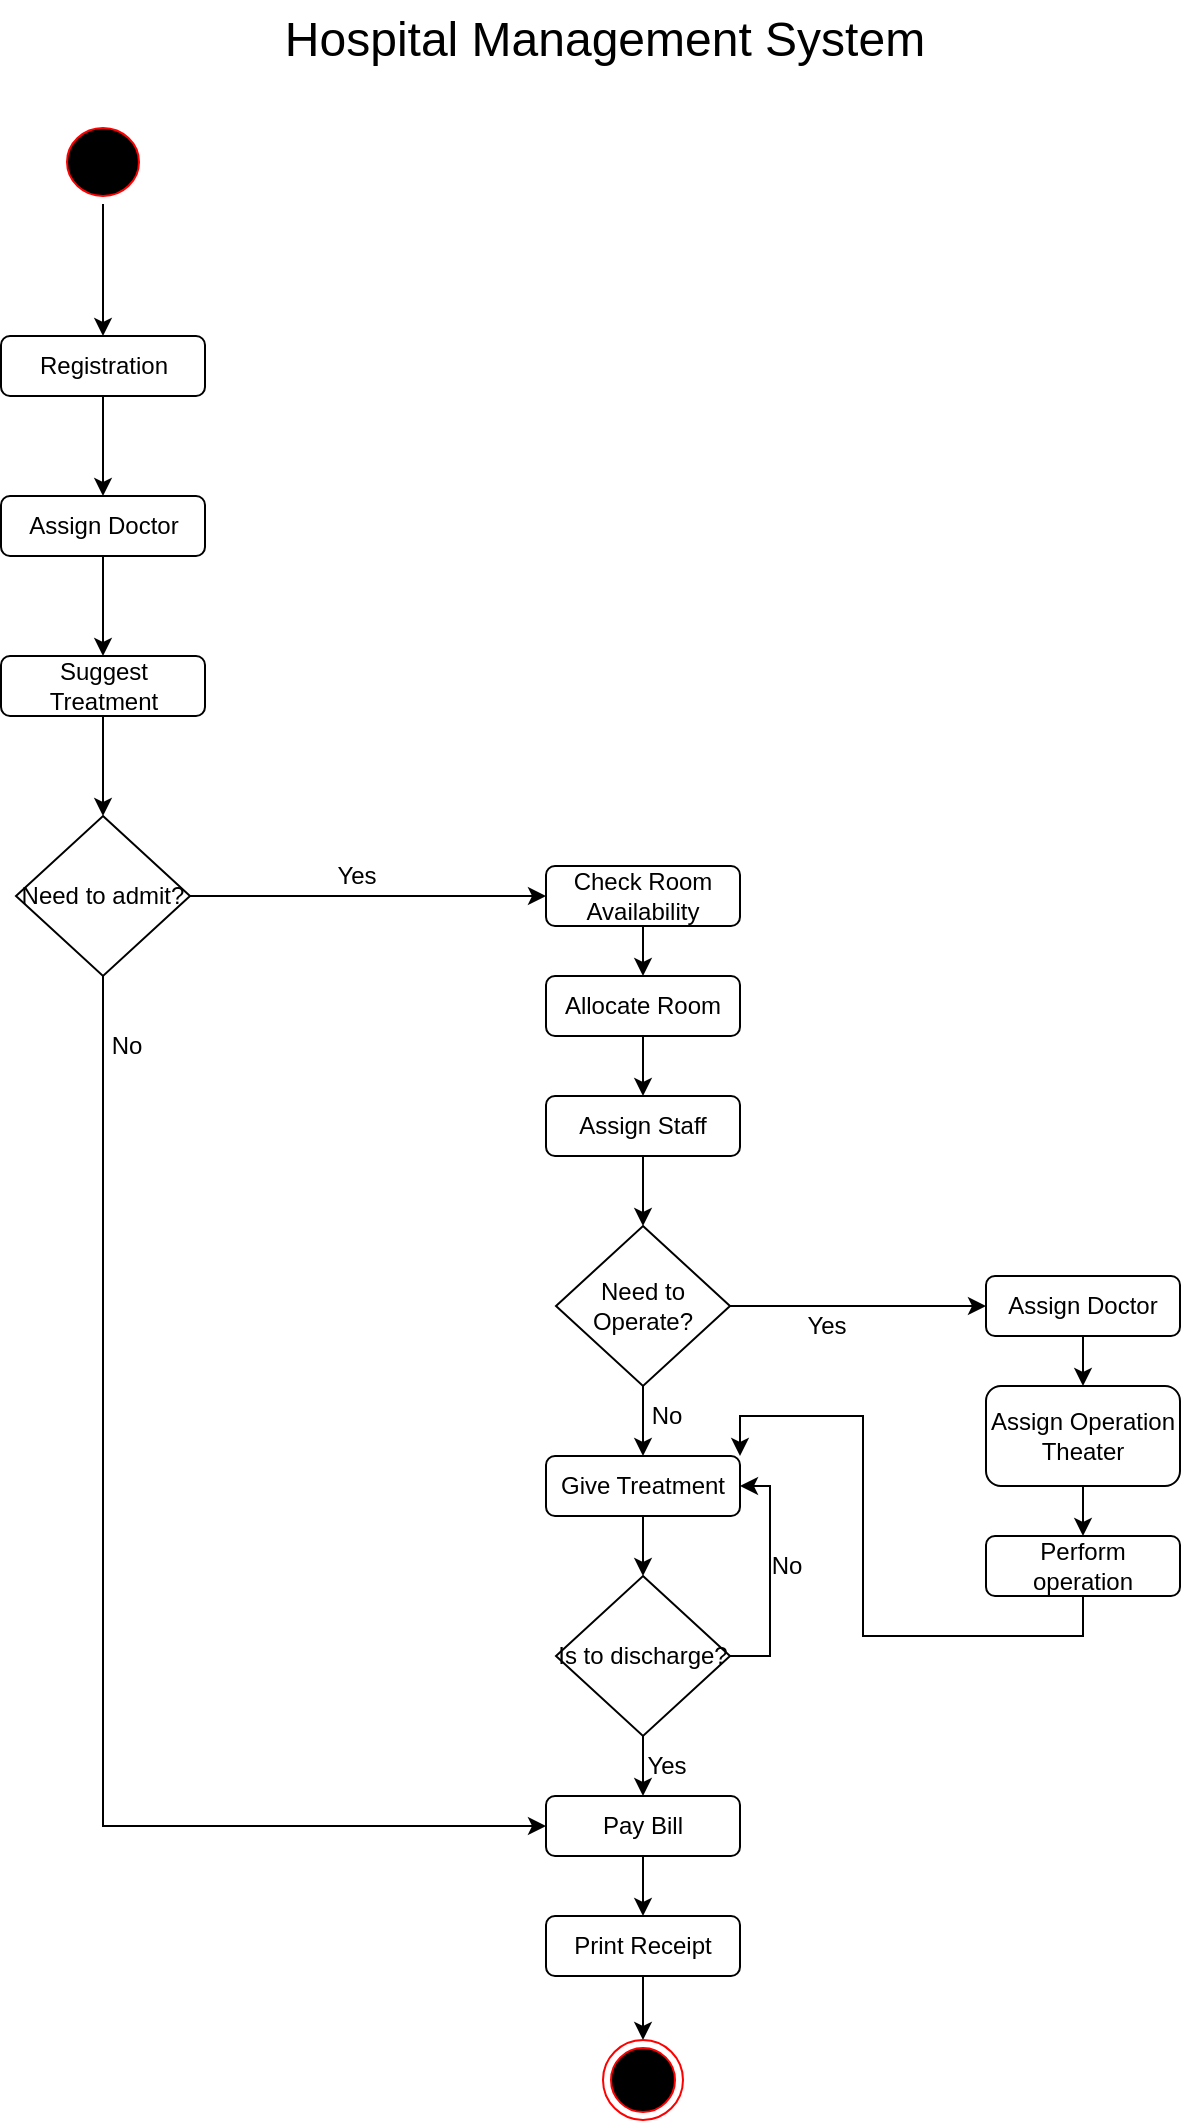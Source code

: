<mxfile version="21.3.2" type="github">
  <diagram name="Page-1" id="FG8KOXQ99Gk4cYaRrmLH">
    <mxGraphModel dx="1050" dy="573" grid="1" gridSize="10" guides="1" tooltips="1" connect="1" arrows="1" fold="1" page="1" pageScale="1" pageWidth="850" pageHeight="1100" math="0" shadow="0">
      <root>
        <mxCell id="0" />
        <mxCell id="1" parent="0" />
        <mxCell id="QTL05k9T_rLLcPleNDdx-16" style="edgeStyle=orthogonalEdgeStyle;rounded=0;orthogonalLoop=1;jettySize=auto;html=1;exitX=0.5;exitY=1;exitDx=0;exitDy=0;entryX=0.5;entryY=0;entryDx=0;entryDy=0;" parent="1" source="QTL05k9T_rLLcPleNDdx-1" target="QTL05k9T_rLLcPleNDdx-5" edge="1">
          <mxGeometry relative="1" as="geometry" />
        </mxCell>
        <mxCell id="QTL05k9T_rLLcPleNDdx-1" value="" style="ellipse;html=1;shape=startState;fillColor=#000000;strokeColor=#ff0000;" parent="1" vertex="1">
          <mxGeometry x="152.5" y="80" width="44" height="42" as="geometry" />
        </mxCell>
        <mxCell id="QTL05k9T_rLLcPleNDdx-15" style="edgeStyle=orthogonalEdgeStyle;rounded=0;orthogonalLoop=1;jettySize=auto;html=1;exitX=0.5;exitY=1;exitDx=0;exitDy=0;entryX=0.5;entryY=0;entryDx=0;entryDy=0;" parent="1" source="QTL05k9T_rLLcPleNDdx-5" target="QTL05k9T_rLLcPleNDdx-6" edge="1">
          <mxGeometry relative="1" as="geometry" />
        </mxCell>
        <mxCell id="QTL05k9T_rLLcPleNDdx-5" value="Registration" style="rounded=1;whiteSpace=wrap;html=1;" parent="1" vertex="1">
          <mxGeometry x="123.5" y="188" width="102" height="30" as="geometry" />
        </mxCell>
        <mxCell id="QTL05k9T_rLLcPleNDdx-14" style="edgeStyle=orthogonalEdgeStyle;rounded=0;orthogonalLoop=1;jettySize=auto;html=1;exitX=0.5;exitY=1;exitDx=0;exitDy=0;entryX=0.5;entryY=0;entryDx=0;entryDy=0;" parent="1" source="QTL05k9T_rLLcPleNDdx-6" target="QTL05k9T_rLLcPleNDdx-7" edge="1">
          <mxGeometry relative="1" as="geometry" />
        </mxCell>
        <mxCell id="QTL05k9T_rLLcPleNDdx-6" value="Assign Doctor" style="rounded=1;whiteSpace=wrap;html=1;" parent="1" vertex="1">
          <mxGeometry x="123.5" y="268" width="102" height="30" as="geometry" />
        </mxCell>
        <mxCell id="QTL05k9T_rLLcPleNDdx-17" style="edgeStyle=orthogonalEdgeStyle;rounded=0;orthogonalLoop=1;jettySize=auto;html=1;exitX=0.5;exitY=1;exitDx=0;exitDy=0;entryX=0.5;entryY=0;entryDx=0;entryDy=0;" parent="1" source="QTL05k9T_rLLcPleNDdx-7" target="QTL05k9T_rLLcPleNDdx-8" edge="1">
          <mxGeometry relative="1" as="geometry" />
        </mxCell>
        <mxCell id="QTL05k9T_rLLcPleNDdx-7" value="Suggest Treatment" style="rounded=1;whiteSpace=wrap;html=1;" parent="1" vertex="1">
          <mxGeometry x="123.5" y="348" width="102" height="30" as="geometry" />
        </mxCell>
        <mxCell id="QTL05k9T_rLLcPleNDdx-12" style="edgeStyle=orthogonalEdgeStyle;rounded=0;orthogonalLoop=1;jettySize=auto;html=1;exitX=1;exitY=0.5;exitDx=0;exitDy=0;entryX=0;entryY=0.5;entryDx=0;entryDy=0;" parent="1" source="QTL05k9T_rLLcPleNDdx-8" target="QTL05k9T_rLLcPleNDdx-21" edge="1">
          <mxGeometry relative="1" as="geometry">
            <mxPoint x="296" y="468" as="targetPoint" />
          </mxGeometry>
        </mxCell>
        <mxCell id="QTL05k9T_rLLcPleNDdx-18" style="edgeStyle=orthogonalEdgeStyle;rounded=0;orthogonalLoop=1;jettySize=auto;html=1;exitX=0.5;exitY=1;exitDx=0;exitDy=0;entryX=0;entryY=0.5;entryDx=0;entryDy=0;" parent="1" source="QTL05k9T_rLLcPleNDdx-8" target="QTL05k9T_rLLcPleNDdx-43" edge="1">
          <mxGeometry relative="1" as="geometry">
            <mxPoint x="386" y="938" as="targetPoint" />
          </mxGeometry>
        </mxCell>
        <mxCell id="QTL05k9T_rLLcPleNDdx-8" value="Need to admit?" style="rhombus;whiteSpace=wrap;html=1;" parent="1" vertex="1">
          <mxGeometry x="131" y="428" width="87" height="80" as="geometry" />
        </mxCell>
        <mxCell id="QTL05k9T_rLLcPleNDdx-19" value="Yes" style="text;html=1;align=center;verticalAlign=middle;resizable=0;points=[];autosize=1;strokeColor=none;fillColor=none;" parent="1" vertex="1">
          <mxGeometry x="281" y="443" width="40" height="30" as="geometry" />
        </mxCell>
        <mxCell id="QTL05k9T_rLLcPleNDdx-20" value="No" style="text;html=1;align=center;verticalAlign=middle;resizable=0;points=[];autosize=1;strokeColor=none;fillColor=none;" parent="1" vertex="1">
          <mxGeometry x="166" y="528" width="40" height="30" as="geometry" />
        </mxCell>
        <mxCell id="QTL05k9T_rLLcPleNDdx-24" style="edgeStyle=orthogonalEdgeStyle;rounded=0;orthogonalLoop=1;jettySize=auto;html=1;exitX=0.5;exitY=1;exitDx=0;exitDy=0;entryX=0.5;entryY=0;entryDx=0;entryDy=0;" parent="1" source="QTL05k9T_rLLcPleNDdx-21" target="QTL05k9T_rLLcPleNDdx-22" edge="1">
          <mxGeometry relative="1" as="geometry" />
        </mxCell>
        <mxCell id="QTL05k9T_rLLcPleNDdx-21" value="Check Room Availability" style="rounded=1;whiteSpace=wrap;html=1;" parent="1" vertex="1">
          <mxGeometry x="396" y="453" width="97" height="30" as="geometry" />
        </mxCell>
        <mxCell id="QTL05k9T_rLLcPleNDdx-25" style="edgeStyle=orthogonalEdgeStyle;rounded=0;orthogonalLoop=1;jettySize=auto;html=1;exitX=0.5;exitY=1;exitDx=0;exitDy=0;entryX=0.5;entryY=0;entryDx=0;entryDy=0;" parent="1" source="QTL05k9T_rLLcPleNDdx-22" target="QTL05k9T_rLLcPleNDdx-23" edge="1">
          <mxGeometry relative="1" as="geometry" />
        </mxCell>
        <mxCell id="QTL05k9T_rLLcPleNDdx-22" value="Allocate Room" style="rounded=1;whiteSpace=wrap;html=1;" parent="1" vertex="1">
          <mxGeometry x="396" y="508" width="97" height="30" as="geometry" />
        </mxCell>
        <mxCell id="QTL05k9T_rLLcPleNDdx-27" value="" style="edgeStyle=orthogonalEdgeStyle;rounded=0;orthogonalLoop=1;jettySize=auto;html=1;entryX=0.5;entryY=0;entryDx=0;entryDy=0;" parent="1" source="QTL05k9T_rLLcPleNDdx-23" target="QTL05k9T_rLLcPleNDdx-28" edge="1">
          <mxGeometry relative="1" as="geometry">
            <mxPoint x="441" y="693" as="targetPoint" />
          </mxGeometry>
        </mxCell>
        <mxCell id="QTL05k9T_rLLcPleNDdx-23" value="Assign Staff" style="rounded=1;whiteSpace=wrap;html=1;" parent="1" vertex="1">
          <mxGeometry x="396" y="568" width="97" height="30" as="geometry" />
        </mxCell>
        <mxCell id="QTL05k9T_rLLcPleNDdx-30" style="edgeStyle=orthogonalEdgeStyle;rounded=0;orthogonalLoop=1;jettySize=auto;html=1;exitX=1;exitY=0.5;exitDx=0;exitDy=0;entryX=0;entryY=0.5;entryDx=0;entryDy=0;" parent="1" source="QTL05k9T_rLLcPleNDdx-28" target="QTL05k9T_rLLcPleNDdx-34" edge="1">
          <mxGeometry relative="1" as="geometry">
            <mxPoint x="606" y="728.333" as="targetPoint" />
          </mxGeometry>
        </mxCell>
        <mxCell id="QTL05k9T_rLLcPleNDdx-31" style="edgeStyle=orthogonalEdgeStyle;rounded=0;orthogonalLoop=1;jettySize=auto;html=1;exitX=0.5;exitY=1;exitDx=0;exitDy=0;entryX=0.5;entryY=0;entryDx=0;entryDy=0;" parent="1" source="QTL05k9T_rLLcPleNDdx-28" target="QTL05k9T_rLLcPleNDdx-40" edge="1">
          <mxGeometry relative="1" as="geometry">
            <mxPoint x="441" y="838" as="targetPoint" />
          </mxGeometry>
        </mxCell>
        <mxCell id="QTL05k9T_rLLcPleNDdx-28" value="Need to Operate?" style="rhombus;whiteSpace=wrap;html=1;" parent="1" vertex="1">
          <mxGeometry x="401" y="633" width="87" height="80" as="geometry" />
        </mxCell>
        <mxCell id="QTL05k9T_rLLcPleNDdx-32" value="Yes" style="text;html=1;align=center;verticalAlign=middle;resizable=0;points=[];autosize=1;strokeColor=none;fillColor=none;" parent="1" vertex="1">
          <mxGeometry x="516" y="668" width="40" height="30" as="geometry" />
        </mxCell>
        <mxCell id="QTL05k9T_rLLcPleNDdx-33" value="No" style="text;html=1;align=center;verticalAlign=middle;resizable=0;points=[];autosize=1;strokeColor=none;fillColor=none;" parent="1" vertex="1">
          <mxGeometry x="436" y="713" width="40" height="30" as="geometry" />
        </mxCell>
        <mxCell id="QTL05k9T_rLLcPleNDdx-38" style="edgeStyle=orthogonalEdgeStyle;rounded=0;orthogonalLoop=1;jettySize=auto;html=1;exitX=0.5;exitY=1;exitDx=0;exitDy=0;entryX=0.5;entryY=0;entryDx=0;entryDy=0;" parent="1" source="QTL05k9T_rLLcPleNDdx-34" target="QTL05k9T_rLLcPleNDdx-36" edge="1">
          <mxGeometry relative="1" as="geometry" />
        </mxCell>
        <mxCell id="QTL05k9T_rLLcPleNDdx-34" value="Assign Doctor" style="rounded=1;whiteSpace=wrap;html=1;" parent="1" vertex="1">
          <mxGeometry x="616" y="658" width="97" height="30" as="geometry" />
        </mxCell>
        <mxCell id="QTL05k9T_rLLcPleNDdx-39" style="edgeStyle=orthogonalEdgeStyle;rounded=0;orthogonalLoop=1;jettySize=auto;html=1;exitX=0.5;exitY=1;exitDx=0;exitDy=0;entryX=0.5;entryY=0;entryDx=0;entryDy=0;" parent="1" source="QTL05k9T_rLLcPleNDdx-36" target="QTL05k9T_rLLcPleNDdx-37" edge="1">
          <mxGeometry relative="1" as="geometry" />
        </mxCell>
        <mxCell id="QTL05k9T_rLLcPleNDdx-36" value="Assign Operation Theater" style="rounded=1;whiteSpace=wrap;html=1;" parent="1" vertex="1">
          <mxGeometry x="616" y="713" width="97" height="50" as="geometry" />
        </mxCell>
        <mxCell id="QTL05k9T_rLLcPleNDdx-53" style="edgeStyle=orthogonalEdgeStyle;rounded=0;orthogonalLoop=1;jettySize=auto;html=1;exitX=0.5;exitY=1;exitDx=0;exitDy=0;entryX=1;entryY=0;entryDx=0;entryDy=0;" parent="1" source="QTL05k9T_rLLcPleNDdx-37" target="QTL05k9T_rLLcPleNDdx-40" edge="1">
          <mxGeometry relative="1" as="geometry" />
        </mxCell>
        <mxCell id="QTL05k9T_rLLcPleNDdx-37" value="Perform operation" style="rounded=1;whiteSpace=wrap;html=1;" parent="1" vertex="1">
          <mxGeometry x="616" y="788" width="97" height="30" as="geometry" />
        </mxCell>
        <mxCell id="QTL05k9T_rLLcPleNDdx-42" style="edgeStyle=orthogonalEdgeStyle;rounded=0;orthogonalLoop=1;jettySize=auto;html=1;exitX=0.5;exitY=1;exitDx=0;exitDy=0;entryX=0.5;entryY=0;entryDx=0;entryDy=0;" parent="1" source="QTL05k9T_rLLcPleNDdx-40" target="QTL05k9T_rLLcPleNDdx-41" edge="1">
          <mxGeometry relative="1" as="geometry" />
        </mxCell>
        <mxCell id="QTL05k9T_rLLcPleNDdx-40" value="Give Treatment" style="rounded=1;whiteSpace=wrap;html=1;" parent="1" vertex="1">
          <mxGeometry x="396" y="748" width="97" height="30" as="geometry" />
        </mxCell>
        <mxCell id="QTL05k9T_rLLcPleNDdx-47" style="edgeStyle=orthogonalEdgeStyle;rounded=0;orthogonalLoop=1;jettySize=auto;html=1;exitX=0.5;exitY=1;exitDx=0;exitDy=0;entryX=0.5;entryY=0;entryDx=0;entryDy=0;" parent="1" source="QTL05k9T_rLLcPleNDdx-41" target="QTL05k9T_rLLcPleNDdx-43" edge="1">
          <mxGeometry relative="1" as="geometry" />
        </mxCell>
        <mxCell id="QTL05k9T_rLLcPleNDdx-51" style="edgeStyle=orthogonalEdgeStyle;rounded=0;orthogonalLoop=1;jettySize=auto;html=1;exitX=1;exitY=0.5;exitDx=0;exitDy=0;entryX=1;entryY=0.5;entryDx=0;entryDy=0;" parent="1" source="QTL05k9T_rLLcPleNDdx-41" target="QTL05k9T_rLLcPleNDdx-40" edge="1">
          <mxGeometry relative="1" as="geometry" />
        </mxCell>
        <mxCell id="QTL05k9T_rLLcPleNDdx-41" value="Is to discharge?" style="rhombus;whiteSpace=wrap;html=1;" parent="1" vertex="1">
          <mxGeometry x="401" y="808" width="87" height="80" as="geometry" />
        </mxCell>
        <mxCell id="QTL05k9T_rLLcPleNDdx-48" style="edgeStyle=orthogonalEdgeStyle;rounded=0;orthogonalLoop=1;jettySize=auto;html=1;exitX=0.5;exitY=1;exitDx=0;exitDy=0;entryX=0.5;entryY=0;entryDx=0;entryDy=0;" parent="1" source="QTL05k9T_rLLcPleNDdx-43" target="QTL05k9T_rLLcPleNDdx-44" edge="1">
          <mxGeometry relative="1" as="geometry" />
        </mxCell>
        <mxCell id="QTL05k9T_rLLcPleNDdx-43" value="Pay Bill" style="rounded=1;whiteSpace=wrap;html=1;" parent="1" vertex="1">
          <mxGeometry x="396" y="918" width="97" height="30" as="geometry" />
        </mxCell>
        <mxCell id="QTL05k9T_rLLcPleNDdx-49" style="edgeStyle=orthogonalEdgeStyle;rounded=0;orthogonalLoop=1;jettySize=auto;html=1;exitX=0.5;exitY=1;exitDx=0;exitDy=0;entryX=0.5;entryY=0;entryDx=0;entryDy=0;" parent="1" source="QTL05k9T_rLLcPleNDdx-44" target="Kg60nC98gOUrZui82F-d-1" edge="1">
          <mxGeometry relative="1" as="geometry">
            <mxPoint x="442.5" y="1040" as="targetPoint" />
          </mxGeometry>
        </mxCell>
        <mxCell id="QTL05k9T_rLLcPleNDdx-44" value="Print Receipt" style="rounded=1;whiteSpace=wrap;html=1;" parent="1" vertex="1">
          <mxGeometry x="396" y="978" width="97" height="30" as="geometry" />
        </mxCell>
        <mxCell id="QTL05k9T_rLLcPleNDdx-50" value="Yes" style="text;html=1;align=center;verticalAlign=middle;resizable=0;points=[];autosize=1;strokeColor=none;fillColor=none;" parent="1" vertex="1">
          <mxGeometry x="436" y="888" width="40" height="30" as="geometry" />
        </mxCell>
        <mxCell id="QTL05k9T_rLLcPleNDdx-52" value="No" style="text;html=1;align=center;verticalAlign=middle;resizable=0;points=[];autosize=1;strokeColor=none;fillColor=none;" parent="1" vertex="1">
          <mxGeometry x="496" y="788" width="40" height="30" as="geometry" />
        </mxCell>
        <mxCell id="Kg60nC98gOUrZui82F-d-1" value="" style="ellipse;html=1;shape=endState;fillColor=#000000;strokeColor=#ff0000;" parent="1" vertex="1">
          <mxGeometry x="424.5" y="1040" width="40" height="40" as="geometry" />
        </mxCell>
        <mxCell id="Kg60nC98gOUrZui82F-d-2" value="&lt;font style=&quot;font-size: 24px;&quot;&gt;Hospital Management System&lt;/font&gt;" style="text;html=1;align=center;verticalAlign=middle;resizable=0;points=[];autosize=1;strokeColor=none;fillColor=none;" parent="1" vertex="1">
          <mxGeometry x="255" y="20" width="340" height="40" as="geometry" />
        </mxCell>
      </root>
    </mxGraphModel>
  </diagram>
</mxfile>
